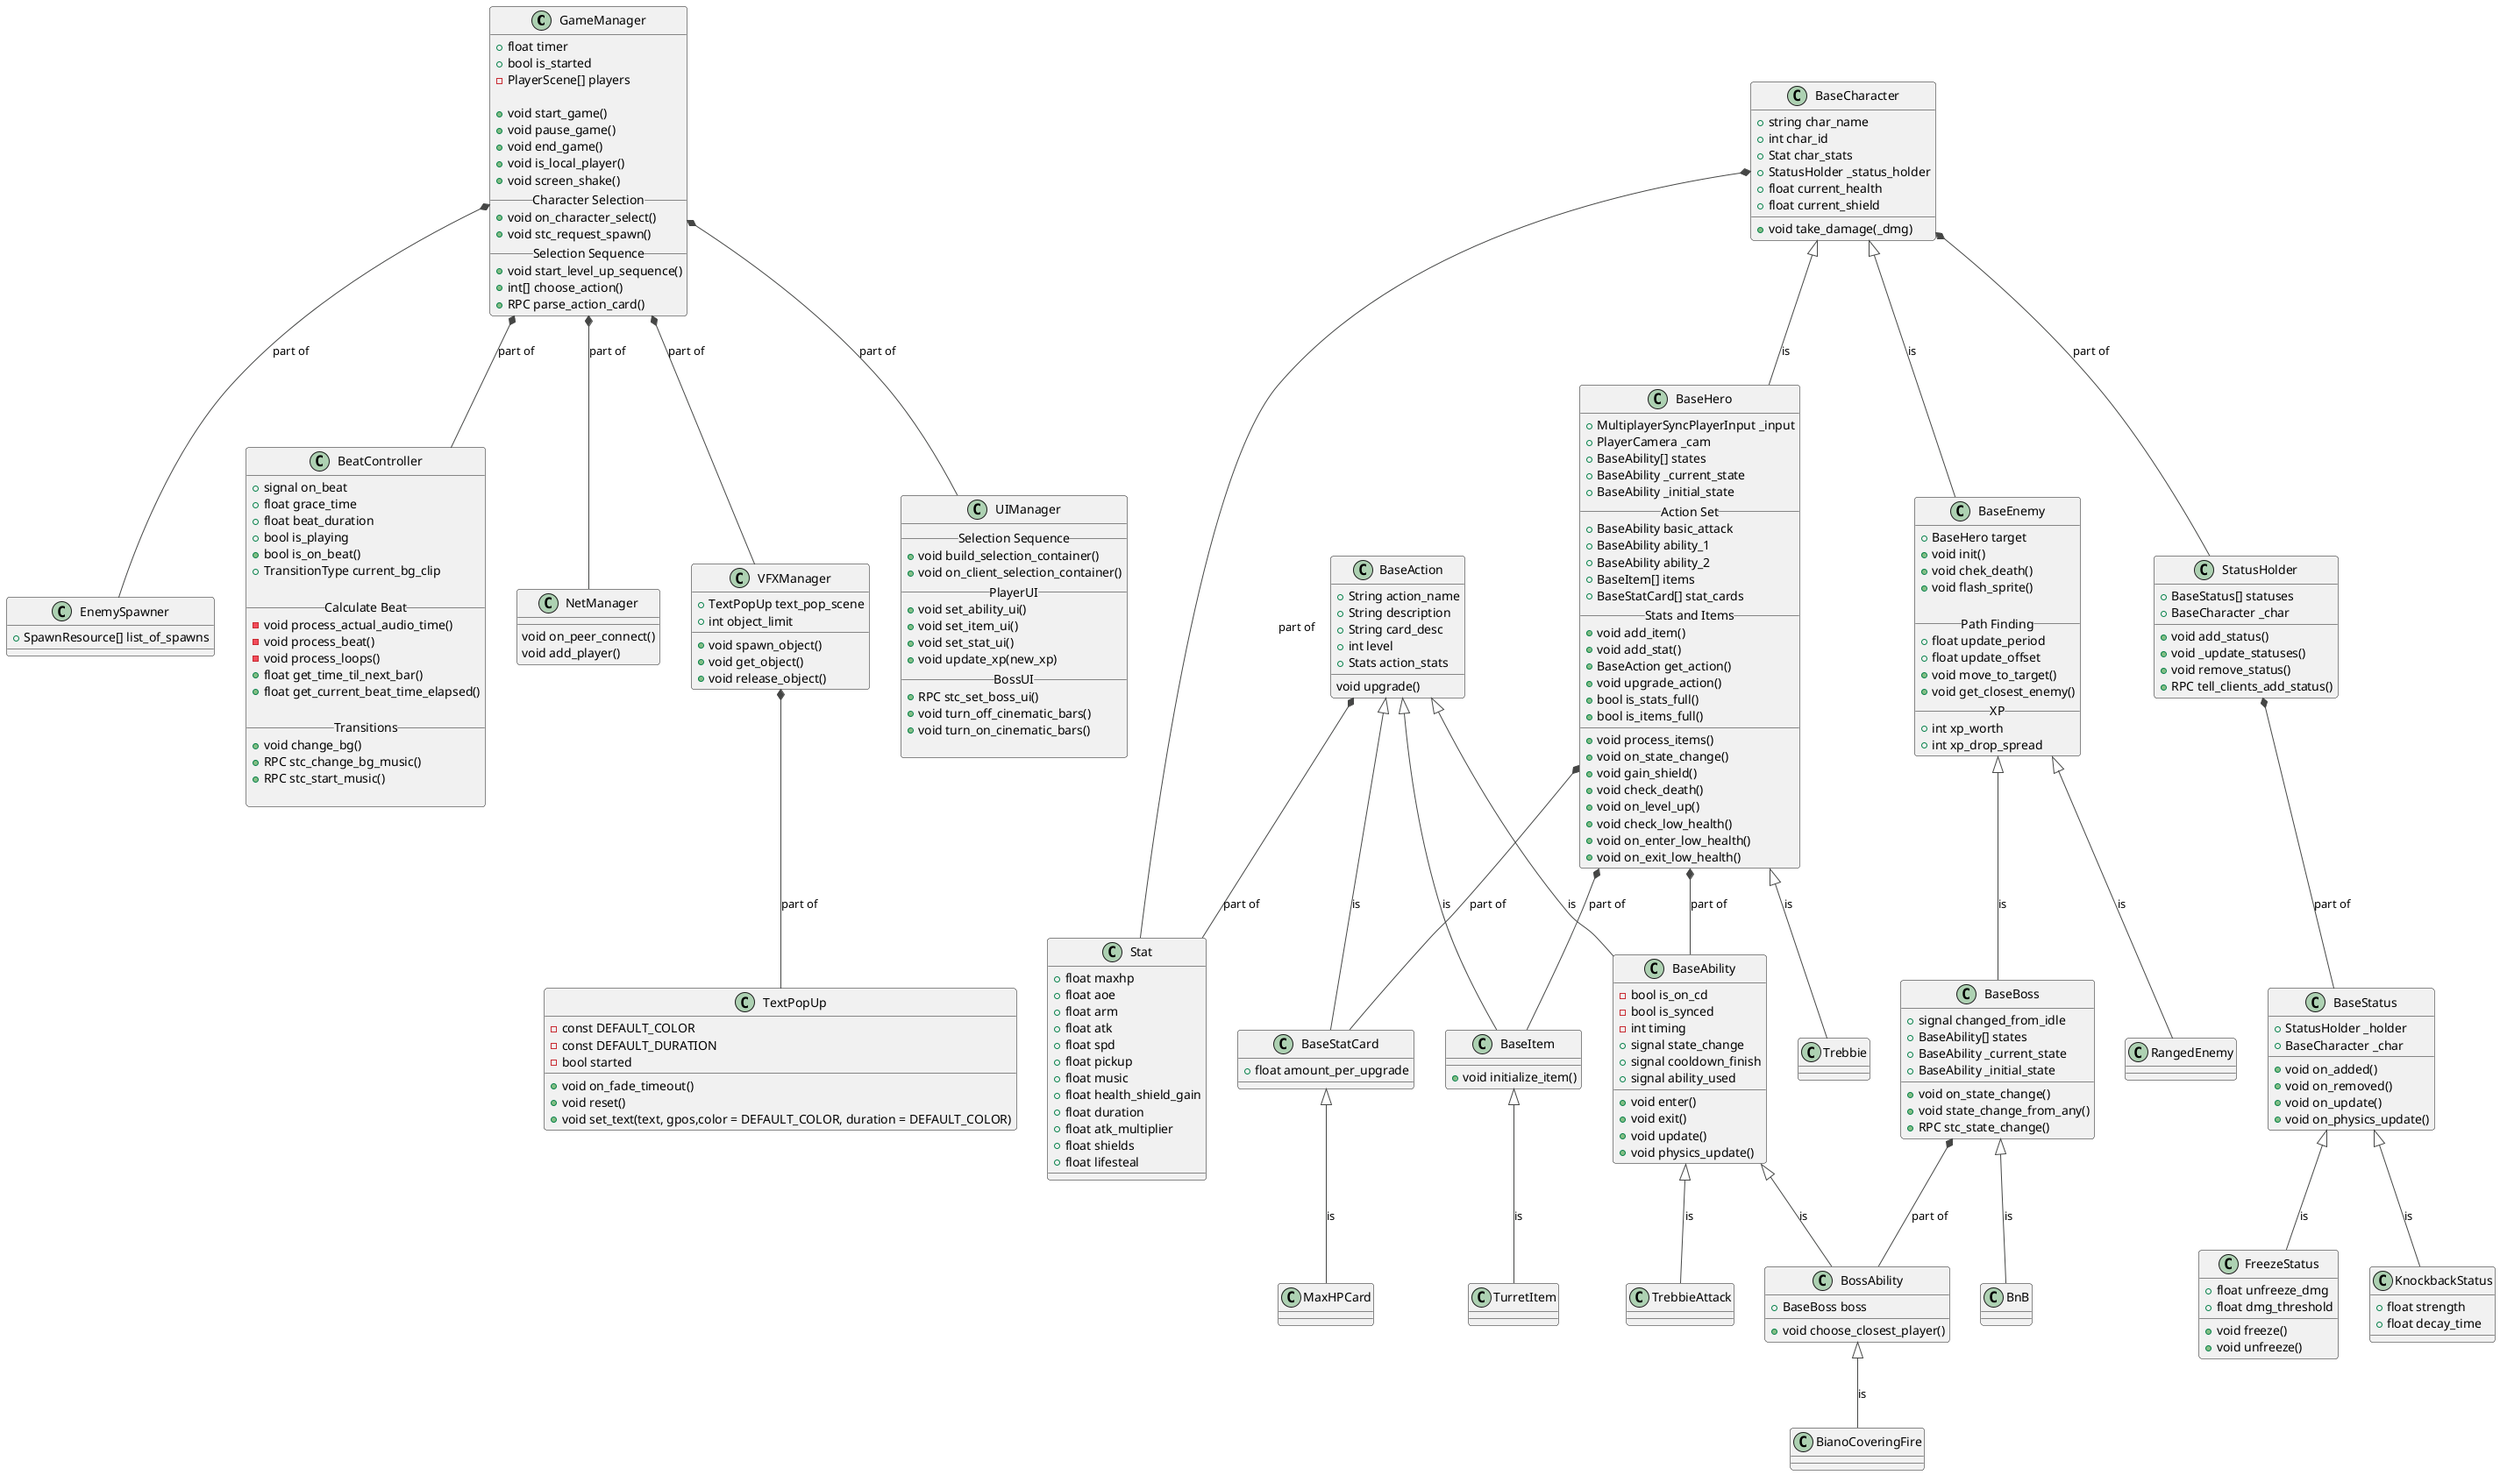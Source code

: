 @startuml
!theme vibrant

class GameManager{
    + float timer
    + bool is_started
    - PlayerScene[] players

    + void start_game()
    + void pause_game()
    + void end_game()
    + void is_local_player()
    + void screen_shake()
  __Character Selection__
    +void on_character_select()
    +void stc_request_spawn()
  __Selection Sequence__
    +void start_level_up_sequence()
    +int[] choose_action()
    +RPC parse_action_card()
}


class EnemySpawner{
  + SpawnResource[] list_of_spawns
}

class BeatController{
    +signal on_beat
    +float grace_time
    +float beat_duration
    +bool is_playing
    +bool is_on_beat()
    +TransitionType current_bg_clip

  __Calculate Beat__
    -void process_actual_audio_time()
    -void process_beat()
    -void process_loops()
    +float get_time_til_next_bar()
    +float get_current_beat_time_elapsed()

  __Transitions__
    +void change_bg()
    +RPC stc_change_bg_music()
    +RPC stc_start_music()

}   

class NetManager{
    void on_peer_connect()
    void add_player()

}

class VFXManager{
    + TextPopUp text_pop_scene
    + int object_limit
    + void spawn_object()
    + void get_object()
    + void release_object()
}


class UIManager{
  __Selection Sequence__
    +void build_selection_container()
    +void on_client_selection_container()
  __PlayerUI__
    +void set_ability_ui()
    +void set_item_ui()
    +void set_stat_ui()
    +void update_xp(new_xp)
  __BossUI__
    +RPC stc_set_boss_ui()
    +void turn_off_cinematic_bars()
    +void turn_on_cinematic_bars()

}


class Stat{
    +float maxhp
    +float aoe
    +float arm
    +float atk
    +float spd
    +float pickup
    +float music
    +float health_shield_gain
    +float duration
    +float atk_multiplier
    +float shields
    +float lifesteal
}

'This class spawns a pop_up text of whatever you want
class TextPopUp{
    -const DEFAULT_COLOR
    -const DEFAULT_DURATION 
    -bool started

    +void on_fade_timeout()
    +void reset()
    +void set_text(text, gpos,color = DEFAULT_COLOR, duration = DEFAULT_COLOR)
}


GameManager *-- UIManager : part of
GameManager *-- BeatController : part of
GameManager *-- NetManager : part of
GameManager *-- EnemySpawner : part of
GameManager *-- VFXManager : part of
VFXManager *-- TextPopUp : part of
'Inheritance for abilities and actions
BaseAction *-- Stat : part of
BaseAction <|-- BaseStatCard : is
BaseStatCard <|-- MaxHPCard : is
BaseAction <|-- BaseItem : is
BaseAction <|-- BaseAbility : is
BaseItem <|-- TurretItem : is
BaseAbility <|-- TrebbieAttack : is
BaseAbility <|-- BossAbility : is
BossAbility <|-- BianoCoveringFire : is

class BaseAction{
    +String action_name
    +String description
    +String card_desc
    +int level
    +Stats action_stats
   
    void upgrade()
}

class BaseStatCard{
    +float amount_per_upgrade
}

class BaseItem{
    +void initialize_item()
}

class BaseAbility{
    -bool is_on_cd
    -bool is_synced
    -int timing
    +signal state_change
    +signal cooldown_finish
    +signal ability_used

    +void enter()
    +void exit()
    +void update()
    +void physics_update()
}

class BossAbility{
    +BaseBoss boss
    +void choose_closest_player()
}

'For player characters
BaseCharacter <|-- BaseEnemy : is
BaseEnemy <|-- RangedEnemy : is
BaseEnemy <|-- BaseBoss : is
BaseBoss <|-- BnB : is
BaseCharacter <|-- BaseHero : is
BaseHero <|-- Trebbie : is
BaseCharacter *-- Stat : part of
BaseHero *-- BaseAbility : part of
BaseHero *-- BaseItem : part of
BaseHero *-- BaseStatCard : part of
BaseBoss *-- BossAbility : part of


class BaseCharacter{
      +string char_name
      +int char_id
      +Stat char_stats
      +StatusHolder _status_holder
      +float current_health
      +float current_shield

      +void take_damage(_dmg)
}

class BaseEnemy{
    +BaseHero target
    +void init()
    +void chek_death()
    +void flash_sprite()

    __Path Finding__
      +float update_period
      +float update_offset
      +void move_to_target()
      +void get_closest_enemy()
    __XP__
      +int xp_worth
      +int xp_drop_spread
}

class BaseBoss{
  +signal changed_from_idle
  +BaseAbility[] states
  +BaseAbility _current_state
  +BaseAbility _initial_state

  +void on_state_change()
  +void state_change_from_any()
  +RPC stc_state_change()
}

class BaseHero{
    +MultiplayerSyncPlayerInput _input
    +PlayerCamera _cam
    +BaseAbility[] states
    +BaseAbility _current_state
    +BaseAbility _initial_state
  __Action Set __
    +BaseAbility basic_attack
    +BaseAbility ability_1
    +BaseAbility ability_2
    +BaseItem[] items
    +BaseStatCard[] stat_cards
  __Stats and Items__
    +void add_item()
    +void add_stat()
    +BaseAction get_action()
    +void upgrade_action()
    +bool is_stats_full()
    +bool is_items_full()
  __
    +void process_items()
    +void on_state_change()
    +void gain_shield()
    +void check_death()
    +void on_level_up()
    +void check_low_health()
    +void on_enter_low_health()
    +void on_exit_low_health()
}


BaseCharacter *-- StatusHolder : part of
StatusHolder *-- BaseStatus : part of
BaseStatus <|-- FreezeStatus : is
BaseStatus <|-- KnockbackStatus : is

class StatusHolder{
    +BaseStatus[] statuses
    +BaseCharacter _char
    +void add_status()
    +void _update_statuses()
    +void remove_status()
    +RPC tell_clients_add_status()
}

class BaseStatus{
    +StatusHolder _holder
    +BaseCharacter _char
    +void on_added()
    +void on_removed()
    +void on_update()
    +void on_physics_update()
}

class FreezeStatus{
    +float unfreeze_dmg
    +float dmg_threshold
    +void freeze()
    +void unfreeze()
}

class KnockbackStatus{
    +float strength
    +float decay_time
}

@enduml